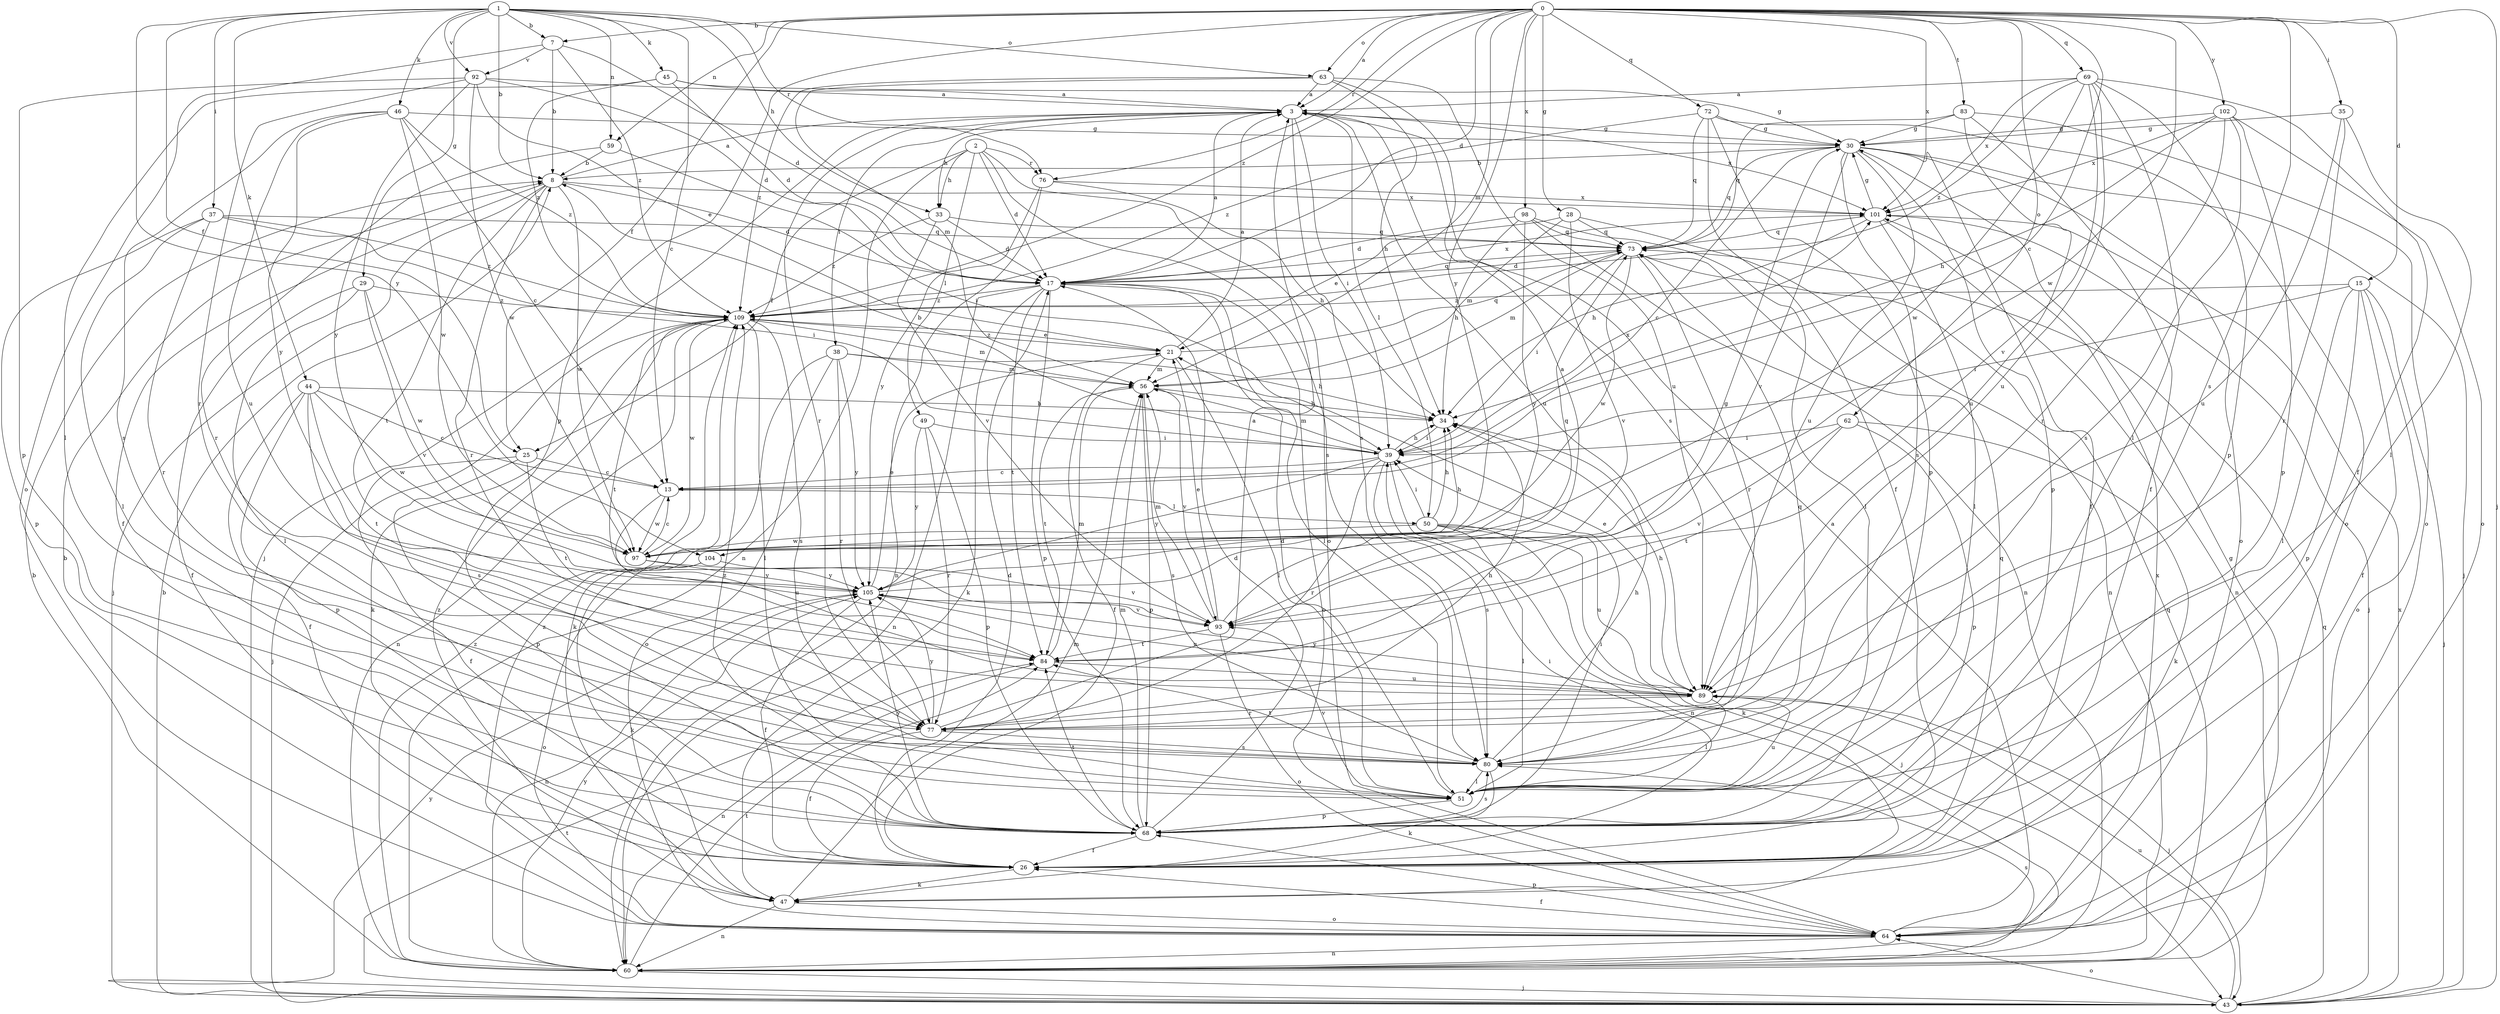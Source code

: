 strict digraph  {
0;
1;
2;
3;
7;
8;
13;
15;
17;
21;
25;
26;
28;
29;
30;
33;
34;
35;
37;
38;
39;
43;
44;
45;
46;
47;
49;
50;
51;
56;
59;
60;
62;
63;
64;
68;
69;
72;
73;
76;
77;
80;
83;
84;
89;
92;
93;
97;
98;
101;
102;
104;
105;
109;
0 -> 3  [label=a];
0 -> 7  [label=b];
0 -> 13  [label=c];
0 -> 15  [label=d];
0 -> 17  [label=d];
0 -> 25  [label=f];
0 -> 28  [label=g];
0 -> 35  [label=i];
0 -> 43  [label=j];
0 -> 56  [label=m];
0 -> 59  [label=n];
0 -> 62  [label=o];
0 -> 63  [label=o];
0 -> 68  [label=p];
0 -> 69  [label=q];
0 -> 72  [label=q];
0 -> 76  [label=r];
0 -> 80  [label=s];
0 -> 83  [label=t];
0 -> 97  [label=w];
0 -> 98  [label=x];
0 -> 101  [label=x];
0 -> 102  [label=y];
0 -> 104  [label=y];
0 -> 109  [label=z];
1 -> 7  [label=b];
1 -> 8  [label=b];
1 -> 13  [label=c];
1 -> 25  [label=f];
1 -> 29  [label=g];
1 -> 33  [label=h];
1 -> 37  [label=i];
1 -> 44  [label=k];
1 -> 45  [label=k];
1 -> 46  [label=k];
1 -> 59  [label=n];
1 -> 63  [label=o];
1 -> 76  [label=r];
1 -> 92  [label=v];
1 -> 104  [label=y];
2 -> 17  [label=d];
2 -> 25  [label=f];
2 -> 33  [label=h];
2 -> 49  [label=l];
2 -> 60  [label=n];
2 -> 64  [label=o];
2 -> 76  [label=r];
2 -> 80  [label=s];
3 -> 30  [label=g];
3 -> 33  [label=h];
3 -> 38  [label=i];
3 -> 39  [label=i];
3 -> 43  [label=j];
3 -> 50  [label=l];
3 -> 77  [label=r];
3 -> 80  [label=s];
3 -> 89  [label=u];
3 -> 101  [label=x];
7 -> 8  [label=b];
7 -> 17  [label=d];
7 -> 64  [label=o];
7 -> 92  [label=v];
7 -> 109  [label=z];
8 -> 3  [label=a];
8 -> 17  [label=d];
8 -> 26  [label=f];
8 -> 43  [label=j];
8 -> 77  [label=r];
8 -> 84  [label=t];
8 -> 97  [label=w];
8 -> 101  [label=x];
13 -> 50  [label=l];
13 -> 89  [label=u];
13 -> 97  [label=w];
15 -> 26  [label=f];
15 -> 39  [label=i];
15 -> 43  [label=j];
15 -> 51  [label=l];
15 -> 64  [label=o];
15 -> 68  [label=p];
15 -> 109  [label=z];
17 -> 3  [label=a];
17 -> 47  [label=k];
17 -> 51  [label=l];
17 -> 60  [label=n];
17 -> 64  [label=o];
17 -> 68  [label=p];
17 -> 73  [label=q];
17 -> 84  [label=t];
17 -> 101  [label=x];
17 -> 109  [label=z];
21 -> 3  [label=a];
21 -> 26  [label=f];
21 -> 51  [label=l];
21 -> 56  [label=m];
21 -> 73  [label=q];
21 -> 109  [label=z];
25 -> 13  [label=c];
25 -> 26  [label=f];
25 -> 68  [label=p];
25 -> 84  [label=t];
26 -> 17  [label=d];
26 -> 39  [label=i];
26 -> 47  [label=k];
26 -> 73  [label=q];
28 -> 21  [label=e];
28 -> 56  [label=m];
28 -> 60  [label=n];
28 -> 73  [label=q];
28 -> 93  [label=v];
29 -> 26  [label=f];
29 -> 51  [label=l];
29 -> 93  [label=v];
29 -> 97  [label=w];
29 -> 109  [label=z];
30 -> 8  [label=b];
30 -> 13  [label=c];
30 -> 26  [label=f];
30 -> 43  [label=j];
30 -> 64  [label=o];
30 -> 68  [label=p];
30 -> 73  [label=q];
30 -> 80  [label=s];
30 -> 89  [label=u];
30 -> 93  [label=v];
33 -> 17  [label=d];
33 -> 73  [label=q];
33 -> 93  [label=v];
33 -> 109  [label=z];
34 -> 39  [label=i];
35 -> 30  [label=g];
35 -> 51  [label=l];
35 -> 77  [label=r];
35 -> 89  [label=u];
37 -> 39  [label=i];
37 -> 51  [label=l];
37 -> 68  [label=p];
37 -> 73  [label=q];
37 -> 77  [label=r];
37 -> 109  [label=z];
38 -> 34  [label=h];
38 -> 47  [label=k];
38 -> 56  [label=m];
38 -> 64  [label=o];
38 -> 77  [label=r];
38 -> 105  [label=y];
39 -> 8  [label=b];
39 -> 13  [label=c];
39 -> 34  [label=h];
39 -> 56  [label=m];
39 -> 60  [label=n];
39 -> 77  [label=r];
39 -> 80  [label=s];
39 -> 101  [label=x];
39 -> 105  [label=y];
43 -> 8  [label=b];
43 -> 64  [label=o];
43 -> 73  [label=q];
43 -> 84  [label=t];
43 -> 89  [label=u];
43 -> 101  [label=x];
43 -> 105  [label=y];
44 -> 13  [label=c];
44 -> 26  [label=f];
44 -> 34  [label=h];
44 -> 68  [label=p];
44 -> 80  [label=s];
44 -> 84  [label=t];
44 -> 97  [label=w];
45 -> 3  [label=a];
45 -> 17  [label=d];
45 -> 30  [label=g];
45 -> 51  [label=l];
45 -> 109  [label=z];
46 -> 13  [label=c];
46 -> 30  [label=g];
46 -> 80  [label=s];
46 -> 89  [label=u];
46 -> 97  [label=w];
46 -> 105  [label=y];
46 -> 109  [label=z];
47 -> 56  [label=m];
47 -> 60  [label=n];
47 -> 64  [label=o];
47 -> 109  [label=z];
49 -> 39  [label=i];
49 -> 68  [label=p];
49 -> 77  [label=r];
49 -> 105  [label=y];
50 -> 34  [label=h];
50 -> 39  [label=i];
50 -> 43  [label=j];
50 -> 47  [label=k];
50 -> 51  [label=l];
50 -> 89  [label=u];
50 -> 97  [label=w];
51 -> 17  [label=d];
51 -> 68  [label=p];
51 -> 89  [label=u];
51 -> 93  [label=v];
56 -> 34  [label=h];
56 -> 68  [label=p];
56 -> 80  [label=s];
56 -> 84  [label=t];
56 -> 93  [label=v];
59 -> 8  [label=b];
59 -> 39  [label=i];
59 -> 77  [label=r];
60 -> 8  [label=b];
60 -> 30  [label=g];
60 -> 43  [label=j];
60 -> 73  [label=q];
60 -> 80  [label=s];
60 -> 84  [label=t];
60 -> 105  [label=y];
60 -> 109  [label=z];
62 -> 39  [label=i];
62 -> 47  [label=k];
62 -> 68  [label=p];
62 -> 84  [label=t];
62 -> 93  [label=v];
63 -> 3  [label=a];
63 -> 34  [label=h];
63 -> 56  [label=m];
63 -> 80  [label=s];
63 -> 89  [label=u];
63 -> 109  [label=z];
64 -> 3  [label=a];
64 -> 8  [label=b];
64 -> 26  [label=f];
64 -> 60  [label=n];
64 -> 68  [label=p];
64 -> 101  [label=x];
64 -> 109  [label=z];
68 -> 17  [label=d];
68 -> 26  [label=f];
68 -> 39  [label=i];
68 -> 56  [label=m];
68 -> 80  [label=s];
68 -> 84  [label=t];
68 -> 105  [label=y];
68 -> 109  [label=z];
69 -> 3  [label=a];
69 -> 26  [label=f];
69 -> 51  [label=l];
69 -> 68  [label=p];
69 -> 89  [label=u];
69 -> 93  [label=v];
69 -> 97  [label=w];
69 -> 101  [label=x];
69 -> 109  [label=z];
72 -> 26  [label=f];
72 -> 30  [label=g];
72 -> 64  [label=o];
72 -> 68  [label=p];
72 -> 73  [label=q];
72 -> 109  [label=z];
73 -> 17  [label=d];
73 -> 39  [label=i];
73 -> 56  [label=m];
73 -> 77  [label=r];
73 -> 97  [label=w];
76 -> 34  [label=h];
76 -> 60  [label=n];
76 -> 101  [label=x];
76 -> 105  [label=y];
77 -> 3  [label=a];
77 -> 26  [label=f];
77 -> 34  [label=h];
77 -> 80  [label=s];
77 -> 105  [label=y];
80 -> 34  [label=h];
80 -> 47  [label=k];
80 -> 51  [label=l];
80 -> 73  [label=q];
80 -> 84  [label=t];
83 -> 26  [label=f];
83 -> 30  [label=g];
83 -> 64  [label=o];
83 -> 73  [label=q];
83 -> 89  [label=u];
84 -> 30  [label=g];
84 -> 56  [label=m];
84 -> 60  [label=n];
84 -> 89  [label=u];
89 -> 21  [label=e];
89 -> 34  [label=h];
89 -> 43  [label=j];
89 -> 51  [label=l];
89 -> 77  [label=r];
89 -> 105  [label=y];
92 -> 3  [label=a];
92 -> 17  [label=d];
92 -> 21  [label=e];
92 -> 68  [label=p];
92 -> 77  [label=r];
92 -> 97  [label=w];
92 -> 105  [label=y];
93 -> 3  [label=a];
93 -> 21  [label=e];
93 -> 56  [label=m];
93 -> 64  [label=o];
93 -> 84  [label=t];
97 -> 13  [label=c];
97 -> 34  [label=h];
97 -> 93  [label=v];
97 -> 105  [label=y];
98 -> 17  [label=d];
98 -> 34  [label=h];
98 -> 51  [label=l];
98 -> 60  [label=n];
98 -> 73  [label=q];
98 -> 105  [label=y];
101 -> 30  [label=g];
101 -> 34  [label=h];
101 -> 43  [label=j];
101 -> 51  [label=l];
101 -> 60  [label=n];
101 -> 73  [label=q];
102 -> 30  [label=g];
102 -> 34  [label=h];
102 -> 64  [label=o];
102 -> 68  [label=p];
102 -> 77  [label=r];
102 -> 80  [label=s];
102 -> 101  [label=x];
104 -> 47  [label=k];
104 -> 64  [label=o];
104 -> 105  [label=y];
105 -> 21  [label=e];
105 -> 26  [label=f];
105 -> 60  [label=n];
105 -> 73  [label=q];
105 -> 89  [label=u];
105 -> 93  [label=v];
109 -> 21  [label=e];
109 -> 43  [label=j];
109 -> 47  [label=k];
109 -> 51  [label=l];
109 -> 56  [label=m];
109 -> 60  [label=n];
109 -> 80  [label=s];
109 -> 84  [label=t];
109 -> 97  [label=w];
}
